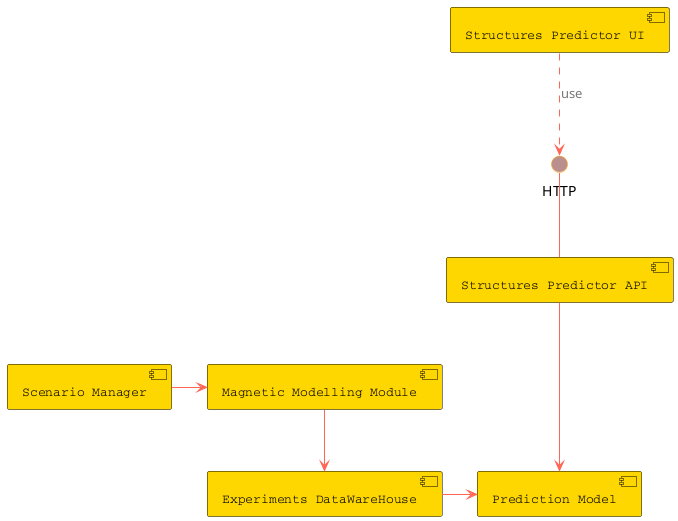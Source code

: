 @startuml
skinparam interface {
  backgroundColor RosyBrown
  borderColor orange
}

skinparam component {
  FontSize 13
  BackgroundColor<<Apache>> Pink
  BorderColor<<Apache>> #FF6655
  FontName Courier
  BorderColor black
  BackgroundColor gold
  ArrowFontName Impact
  ArrowColor #FF6655
  ArrowFontColor #777777
}

Component "Structures Predictor UI" as UI
Component "Structures Predictor API" as API
Component "Prediction Model" as Model
Component "Experiments DataWareHouse" as DWH
Component "Magnetic Modelling Module" as MMM
Component "Scenario Manager" as SM

[UI] ..> () HTTP : use
HTTP -- API
API ---> Model
DWH -> Model
MMM --> DWH
SM -> MMM

@enduml